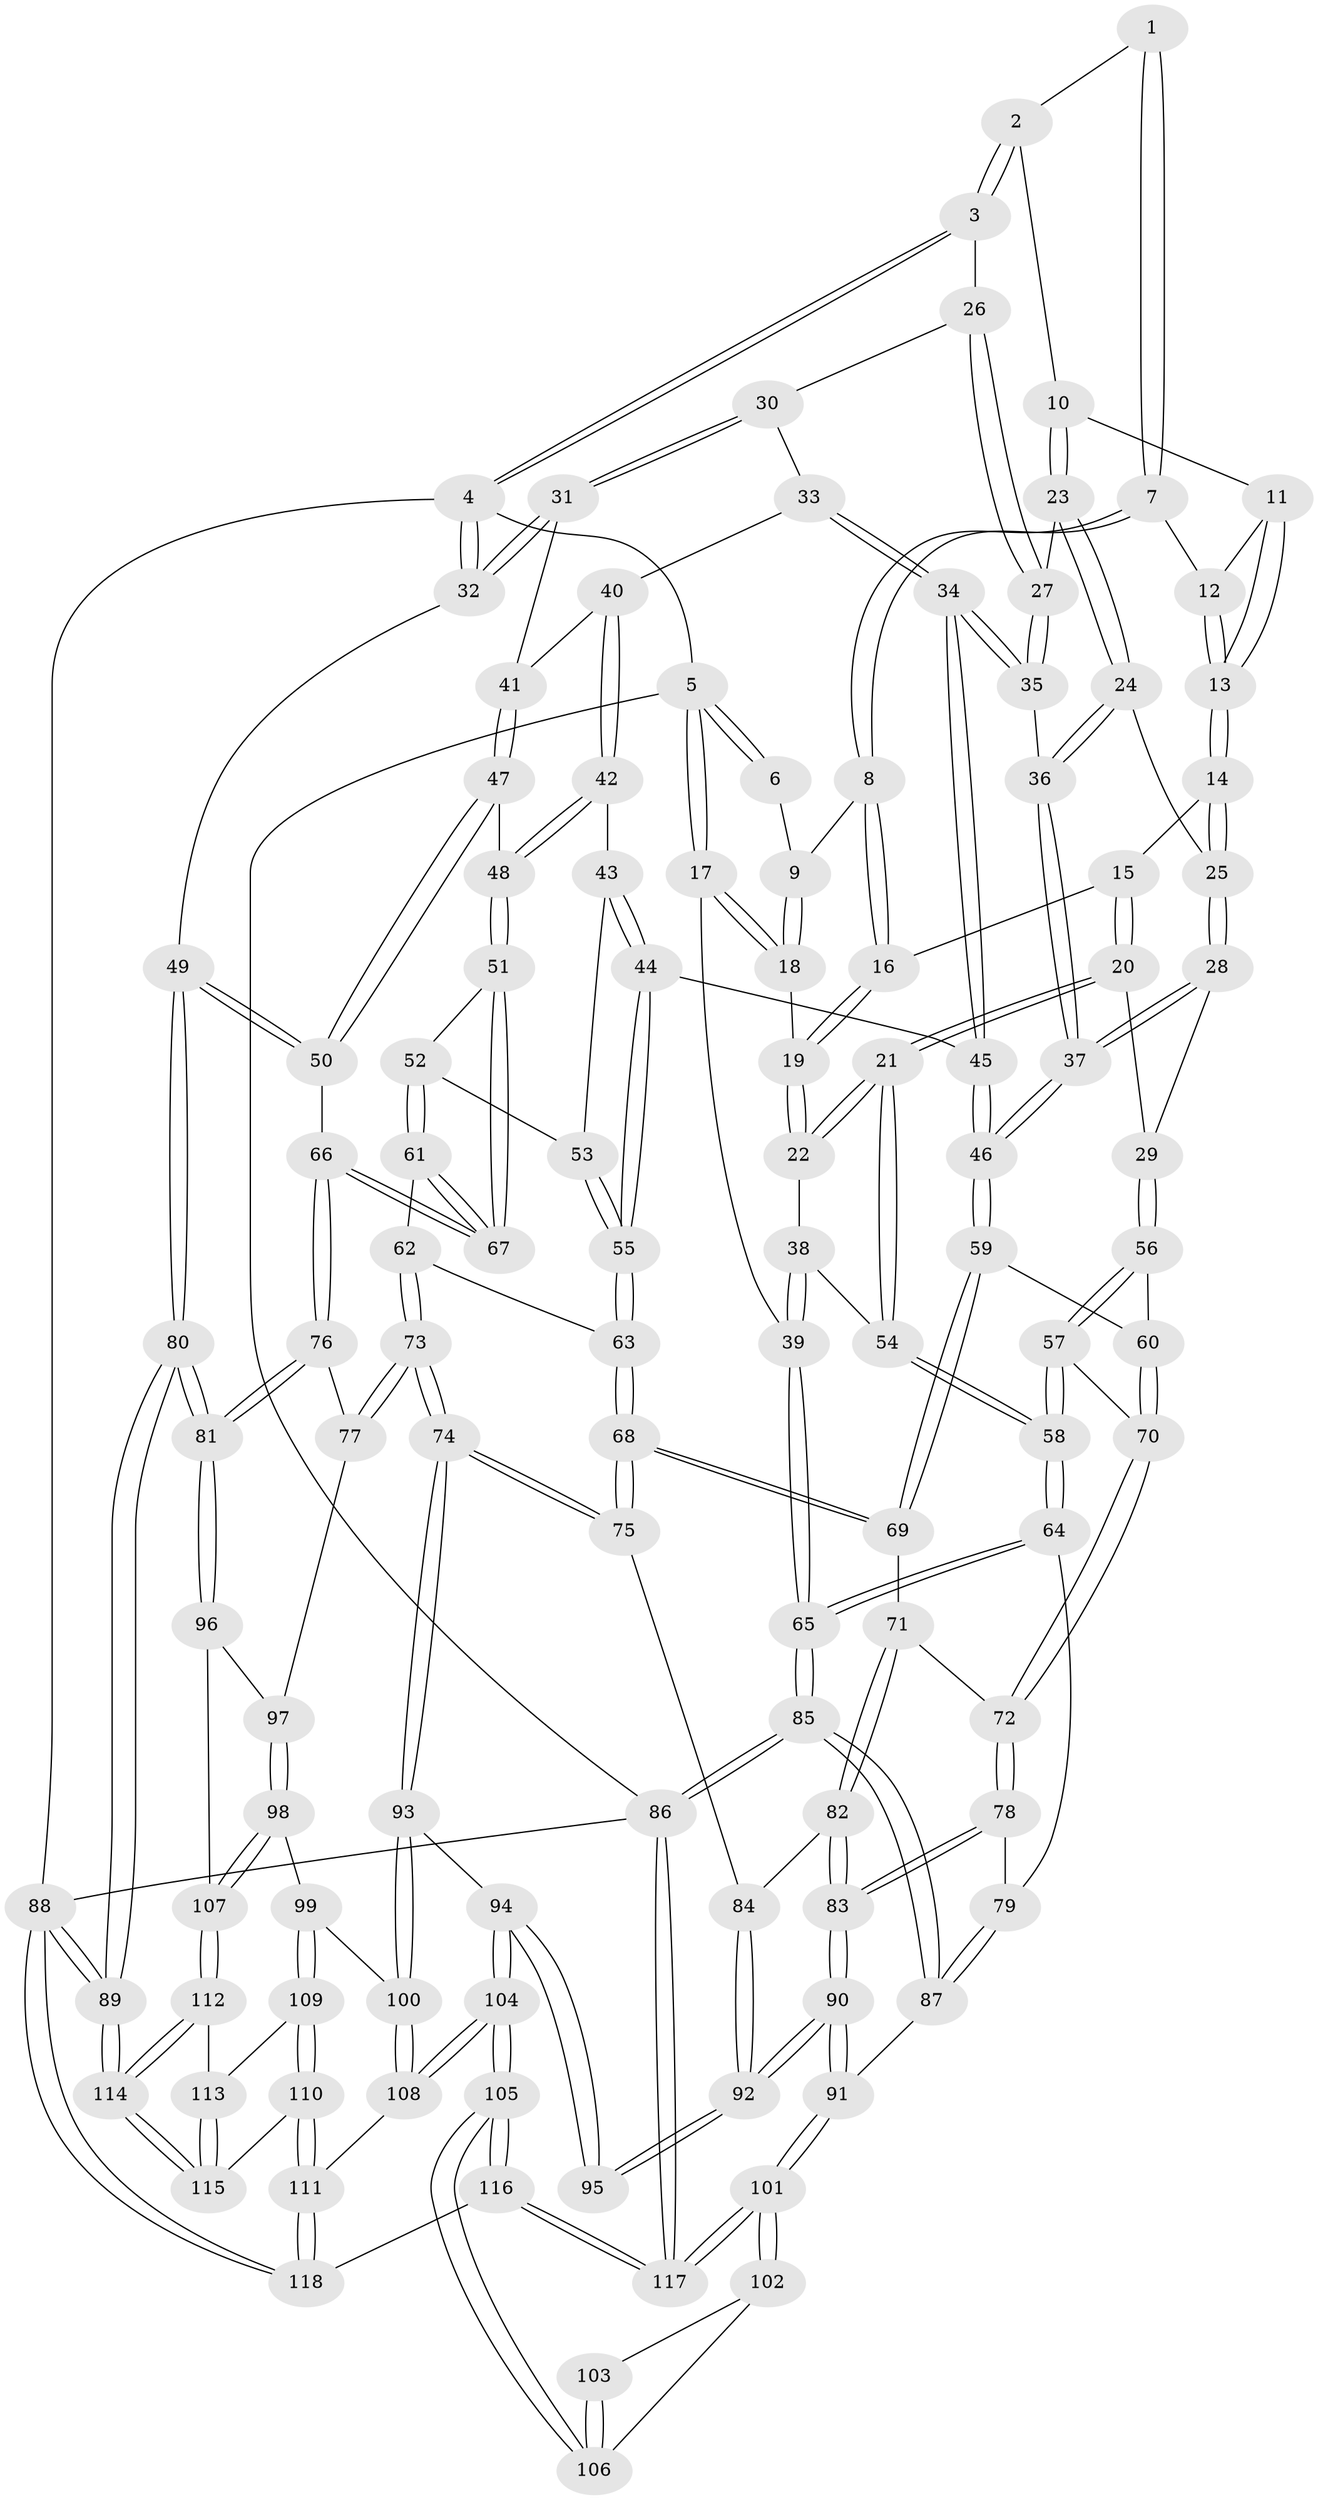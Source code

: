 // Generated by graph-tools (version 1.1) at 2025/01/03/09/25 05:01:45]
// undirected, 118 vertices, 292 edges
graph export_dot {
graph [start="1"]
  node [color=gray90,style=filled];
  1 [pos="+0.1775080304068999+0"];
  2 [pos="+0.3335209286726723+0"];
  3 [pos="+0.6502529910945601+0"];
  4 [pos="+1+0"];
  5 [pos="+0+0"];
  6 [pos="+0.11295946928081164+0"];
  7 [pos="+0.18124820297738245+0"];
  8 [pos="+0.162976401132895+0.03724085673951017"];
  9 [pos="+0.05193301198038978+0.06946542639284871"];
  10 [pos="+0.33179168274608956+0.06152527182035376"];
  11 [pos="+0.32727835697949703+0.06278462227826126"];
  12 [pos="+0.23409793464645698+0.025398585278739734"];
  13 [pos="+0.26525858879821457+0.09056208264255255"];
  14 [pos="+0.24823638842223975+0.11455321865718784"];
  15 [pos="+0.19295436538136296+0.08122898687484939"];
  16 [pos="+0.16469685919596197+0.05642706395569113"];
  17 [pos="+0+0.14586987966175194"];
  18 [pos="+0.0330037637010137+0.09676342076846349"];
  19 [pos="+0.1171970528315008+0.15036367530970882"];
  20 [pos="+0.18572560362665916+0.2329992032049573"];
  21 [pos="+0.1811257176753313+0.23321937508961052"];
  22 [pos="+0.12786771749888048+0.18220255176581754"];
  23 [pos="+0.3588488773917316+0.0909112558493698"];
  24 [pos="+0.3585804641277494+0.13771864387898833"];
  25 [pos="+0.24930486101416416+0.13418443376677122"];
  26 [pos="+0.6539814132237535+0"];
  27 [pos="+0.5712535842569728+0.01356064424414755"];
  28 [pos="+0.2149011130404732+0.23200299362142793"];
  29 [pos="+0.20637018832308238+0.23331503734221223"];
  30 [pos="+0.6885000664288237+0"];
  31 [pos="+0.9957216428422004+0.13329112463694484"];
  32 [pos="+1+0.04998690068244172"];
  33 [pos="+0.7489381193859153+0.14952848526642928"];
  34 [pos="+0.5587444423841308+0.25772390583777116"];
  35 [pos="+0.5364650078231138+0.13065303634639866"];
  36 [pos="+0.37500130421135364+0.18790879753678938"];
  37 [pos="+0.34122063459364305+0.2760116347992503"];
  38 [pos="+0+0.2247346758255682"];
  39 [pos="+0+0.27046743175425475"];
  40 [pos="+0.7552951552200432+0.1616936219883738"];
  41 [pos="+0.9620060766035223+0.16469987393120977"];
  42 [pos="+0.7585160890185202+0.19076491690053668"];
  43 [pos="+0.7335933019971854+0.23043904893951284"];
  44 [pos="+0.5611586059107864+0.2877030198765054"];
  45 [pos="+0.5578340903527292+0.28334486120594804"];
  46 [pos="+0.35820804833809367+0.305715441863974"];
  47 [pos="+0.9353234972120922+0.21803039301132"];
  48 [pos="+0.8485631712133995+0.28191938847612774"];
  49 [pos="+1+0.4015765330601514"];
  50 [pos="+1+0.4007243768941276"];
  51 [pos="+0.8468504378612595+0.3081734145419565"];
  52 [pos="+0.7295170783244539+0.31288988129903467"];
  53 [pos="+0.7242041864404567+0.2977646025048084"];
  54 [pos="+0.146861761405206+0.2746646574026204"];
  55 [pos="+0.5649936372108233+0.2962072260516724"];
  56 [pos="+0.21445569423564495+0.3586735055824088"];
  57 [pos="+0.14463639590405025+0.4184724795323248"];
  58 [pos="+0.056440129176563485+0.40979239627453"];
  59 [pos="+0.34950685688334787+0.37723591198172557"];
  60 [pos="+0.3357446760772182+0.38343581840573254"];
  61 [pos="+0.7129428144467326+0.4044703918291109"];
  62 [pos="+0.7038397819158179+0.41018965416688663"];
  63 [pos="+0.5864715084253947+0.3810856493816991"];
  64 [pos="+0.04814087588385542+0.4137657337860814"];
  65 [pos="+0+0.4105987036429173"];
  66 [pos="+0.9051438480703226+0.43004341499766957"];
  67 [pos="+0.8672301533726783+0.39683838412265565"];
  68 [pos="+0.5190436931755954+0.486262328086733"];
  69 [pos="+0.35664247577809344+0.3879514865247868"];
  70 [pos="+0.23423660095855017+0.4522352510657903"];
  71 [pos="+0.3438936276970195+0.5216242355125615"];
  72 [pos="+0.23901168371818501+0.4983858062659902"];
  73 [pos="+0.7259036948307553+0.6370748680997785"];
  74 [pos="+0.6409466976177648+0.6713280531901873"];
  75 [pos="+0.5218605492130179+0.5312452389734321"];
  76 [pos="+0.8670365840414169+0.5667093963660491"];
  77 [pos="+0.7823029659527388+0.6377139738148363"];
  78 [pos="+0.21491097268602177+0.5781160376537922"];
  79 [pos="+0.1275326222466825+0.5490597462214971"];
  80 [pos="+1+0.6930478487928362"];
  81 [pos="+1+0.6918478675077299"];
  82 [pos="+0.36405998655207233+0.5829743463968582"];
  83 [pos="+0.23610048958484384+0.6142312135155112"];
  84 [pos="+0.37682948425056023+0.5888596466291004"];
  85 [pos="+0+0.6900500230609325"];
  86 [pos="+0+1"];
  87 [pos="+0.013818151401425982+0.7359581501763945"];
  88 [pos="+1+1"];
  89 [pos="+1+1"];
  90 [pos="+0.20205794905451682+0.7552742254766472"];
  91 [pos="+0.1593104432504259+0.8044897376415686"];
  92 [pos="+0.3963435257346338+0.7181178811797083"];
  93 [pos="+0.626068108005502+0.7003600611564968"];
  94 [pos="+0.48685909807869066+0.7588647955129519"];
  95 [pos="+0.44031941138474545+0.7487637527092891"];
  96 [pos="+0.8978104469337423+0.7580599267029693"];
  97 [pos="+0.8104764676852361+0.6741466800939614"];
  98 [pos="+0.7906656085211398+0.8341700186449825"];
  99 [pos="+0.7699617491601142+0.8538762301352323"];
  100 [pos="+0.640775213606323+0.7585729989454755"];
  101 [pos="+0.16306056673589525+0.8161829904137025"];
  102 [pos="+0.2834739328630338+0.8490188342310849"];
  103 [pos="+0.41472184629917314+0.7792311515635554"];
  104 [pos="+0.4666556561460379+0.9706588625645712"];
  105 [pos="+0.4460919252796704+1"];
  106 [pos="+0.3593794129600962+0.8874478729829812"];
  107 [pos="+0.8942187599810439+0.8252463626334207"];
  108 [pos="+0.6354069187351576+0.8894702899426086"];
  109 [pos="+0.7771769377329744+0.8885259472698942"];
  110 [pos="+0.7141956799235869+0.9764651029682115"];
  111 [pos="+0.7097207045500183+0.9802445996033249"];
  112 [pos="+0.9065983647140862+0.8862761596967306"];
  113 [pos="+0.8474483636498141+0.8951390107091651"];
  114 [pos="+1+1"];
  115 [pos="+0.8078658648881455+0.9582896223574495"];
  116 [pos="+0.4183436551059071+1"];
  117 [pos="+0.13827066777894834+1"];
  118 [pos="+0.7007051698109239+1"];
  1 -- 2;
  1 -- 7;
  1 -- 7;
  2 -- 3;
  2 -- 3;
  2 -- 10;
  3 -- 4;
  3 -- 4;
  3 -- 26;
  4 -- 5;
  4 -- 32;
  4 -- 32;
  4 -- 88;
  5 -- 6;
  5 -- 6;
  5 -- 17;
  5 -- 17;
  5 -- 86;
  6 -- 9;
  7 -- 8;
  7 -- 8;
  7 -- 12;
  8 -- 9;
  8 -- 16;
  8 -- 16;
  9 -- 18;
  9 -- 18;
  10 -- 11;
  10 -- 23;
  10 -- 23;
  11 -- 12;
  11 -- 13;
  11 -- 13;
  12 -- 13;
  12 -- 13;
  13 -- 14;
  13 -- 14;
  14 -- 15;
  14 -- 25;
  14 -- 25;
  15 -- 16;
  15 -- 20;
  15 -- 20;
  16 -- 19;
  16 -- 19;
  17 -- 18;
  17 -- 18;
  17 -- 39;
  18 -- 19;
  19 -- 22;
  19 -- 22;
  20 -- 21;
  20 -- 21;
  20 -- 29;
  21 -- 22;
  21 -- 22;
  21 -- 54;
  21 -- 54;
  22 -- 38;
  23 -- 24;
  23 -- 24;
  23 -- 27;
  24 -- 25;
  24 -- 36;
  24 -- 36;
  25 -- 28;
  25 -- 28;
  26 -- 27;
  26 -- 27;
  26 -- 30;
  27 -- 35;
  27 -- 35;
  28 -- 29;
  28 -- 37;
  28 -- 37;
  29 -- 56;
  29 -- 56;
  30 -- 31;
  30 -- 31;
  30 -- 33;
  31 -- 32;
  31 -- 32;
  31 -- 41;
  32 -- 49;
  33 -- 34;
  33 -- 34;
  33 -- 40;
  34 -- 35;
  34 -- 35;
  34 -- 45;
  34 -- 45;
  35 -- 36;
  36 -- 37;
  36 -- 37;
  37 -- 46;
  37 -- 46;
  38 -- 39;
  38 -- 39;
  38 -- 54;
  39 -- 65;
  39 -- 65;
  40 -- 41;
  40 -- 42;
  40 -- 42;
  41 -- 47;
  41 -- 47;
  42 -- 43;
  42 -- 48;
  42 -- 48;
  43 -- 44;
  43 -- 44;
  43 -- 53;
  44 -- 45;
  44 -- 55;
  44 -- 55;
  45 -- 46;
  45 -- 46;
  46 -- 59;
  46 -- 59;
  47 -- 48;
  47 -- 50;
  47 -- 50;
  48 -- 51;
  48 -- 51;
  49 -- 50;
  49 -- 50;
  49 -- 80;
  49 -- 80;
  50 -- 66;
  51 -- 52;
  51 -- 67;
  51 -- 67;
  52 -- 53;
  52 -- 61;
  52 -- 61;
  53 -- 55;
  53 -- 55;
  54 -- 58;
  54 -- 58;
  55 -- 63;
  55 -- 63;
  56 -- 57;
  56 -- 57;
  56 -- 60;
  57 -- 58;
  57 -- 58;
  57 -- 70;
  58 -- 64;
  58 -- 64;
  59 -- 60;
  59 -- 69;
  59 -- 69;
  60 -- 70;
  60 -- 70;
  61 -- 62;
  61 -- 67;
  61 -- 67;
  62 -- 63;
  62 -- 73;
  62 -- 73;
  63 -- 68;
  63 -- 68;
  64 -- 65;
  64 -- 65;
  64 -- 79;
  65 -- 85;
  65 -- 85;
  66 -- 67;
  66 -- 67;
  66 -- 76;
  66 -- 76;
  68 -- 69;
  68 -- 69;
  68 -- 75;
  68 -- 75;
  69 -- 71;
  70 -- 72;
  70 -- 72;
  71 -- 72;
  71 -- 82;
  71 -- 82;
  72 -- 78;
  72 -- 78;
  73 -- 74;
  73 -- 74;
  73 -- 77;
  73 -- 77;
  74 -- 75;
  74 -- 75;
  74 -- 93;
  74 -- 93;
  75 -- 84;
  76 -- 77;
  76 -- 81;
  76 -- 81;
  77 -- 97;
  78 -- 79;
  78 -- 83;
  78 -- 83;
  79 -- 87;
  79 -- 87;
  80 -- 81;
  80 -- 81;
  80 -- 89;
  80 -- 89;
  81 -- 96;
  81 -- 96;
  82 -- 83;
  82 -- 83;
  82 -- 84;
  83 -- 90;
  83 -- 90;
  84 -- 92;
  84 -- 92;
  85 -- 86;
  85 -- 86;
  85 -- 87;
  85 -- 87;
  86 -- 117;
  86 -- 117;
  86 -- 88;
  87 -- 91;
  88 -- 89;
  88 -- 89;
  88 -- 118;
  88 -- 118;
  89 -- 114;
  89 -- 114;
  90 -- 91;
  90 -- 91;
  90 -- 92;
  90 -- 92;
  91 -- 101;
  91 -- 101;
  92 -- 95;
  92 -- 95;
  93 -- 94;
  93 -- 100;
  93 -- 100;
  94 -- 95;
  94 -- 95;
  94 -- 104;
  94 -- 104;
  96 -- 97;
  96 -- 107;
  97 -- 98;
  97 -- 98;
  98 -- 99;
  98 -- 107;
  98 -- 107;
  99 -- 100;
  99 -- 109;
  99 -- 109;
  100 -- 108;
  100 -- 108;
  101 -- 102;
  101 -- 102;
  101 -- 117;
  101 -- 117;
  102 -- 103;
  102 -- 106;
  103 -- 106;
  103 -- 106;
  104 -- 105;
  104 -- 105;
  104 -- 108;
  104 -- 108;
  105 -- 106;
  105 -- 106;
  105 -- 116;
  105 -- 116;
  107 -- 112;
  107 -- 112;
  108 -- 111;
  109 -- 110;
  109 -- 110;
  109 -- 113;
  110 -- 111;
  110 -- 111;
  110 -- 115;
  111 -- 118;
  111 -- 118;
  112 -- 113;
  112 -- 114;
  112 -- 114;
  113 -- 115;
  113 -- 115;
  114 -- 115;
  114 -- 115;
  116 -- 117;
  116 -- 117;
  116 -- 118;
}

